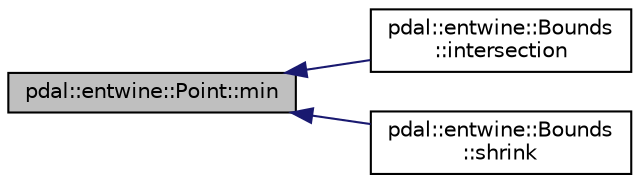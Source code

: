digraph "pdal::entwine::Point::min"
{
  edge [fontname="Helvetica",fontsize="10",labelfontname="Helvetica",labelfontsize="10"];
  node [fontname="Helvetica",fontsize="10",shape=record];
  rankdir="LR";
  Node1 [label="pdal::entwine::Point::min",height=0.2,width=0.4,color="black", fillcolor="grey75", style="filled", fontcolor="black"];
  Node1 -> Node2 [dir="back",color="midnightblue",fontsize="10",style="solid",fontname="Helvetica"];
  Node2 [label="pdal::entwine::Bounds\l::intersection",height=0.2,width=0.4,color="black", fillcolor="white", style="filled",URL="$classpdal_1_1entwine_1_1Bounds.html#a2ac435e7eec69b71d8b8ecb3a98b938e"];
  Node1 -> Node3 [dir="back",color="midnightblue",fontsize="10",style="solid",fontname="Helvetica"];
  Node3 [label="pdal::entwine::Bounds\l::shrink",height=0.2,width=0.4,color="black", fillcolor="white", style="filled",URL="$classpdal_1_1entwine_1_1Bounds.html#a885aac2d965ca61c54c06386a86349e9"];
}
